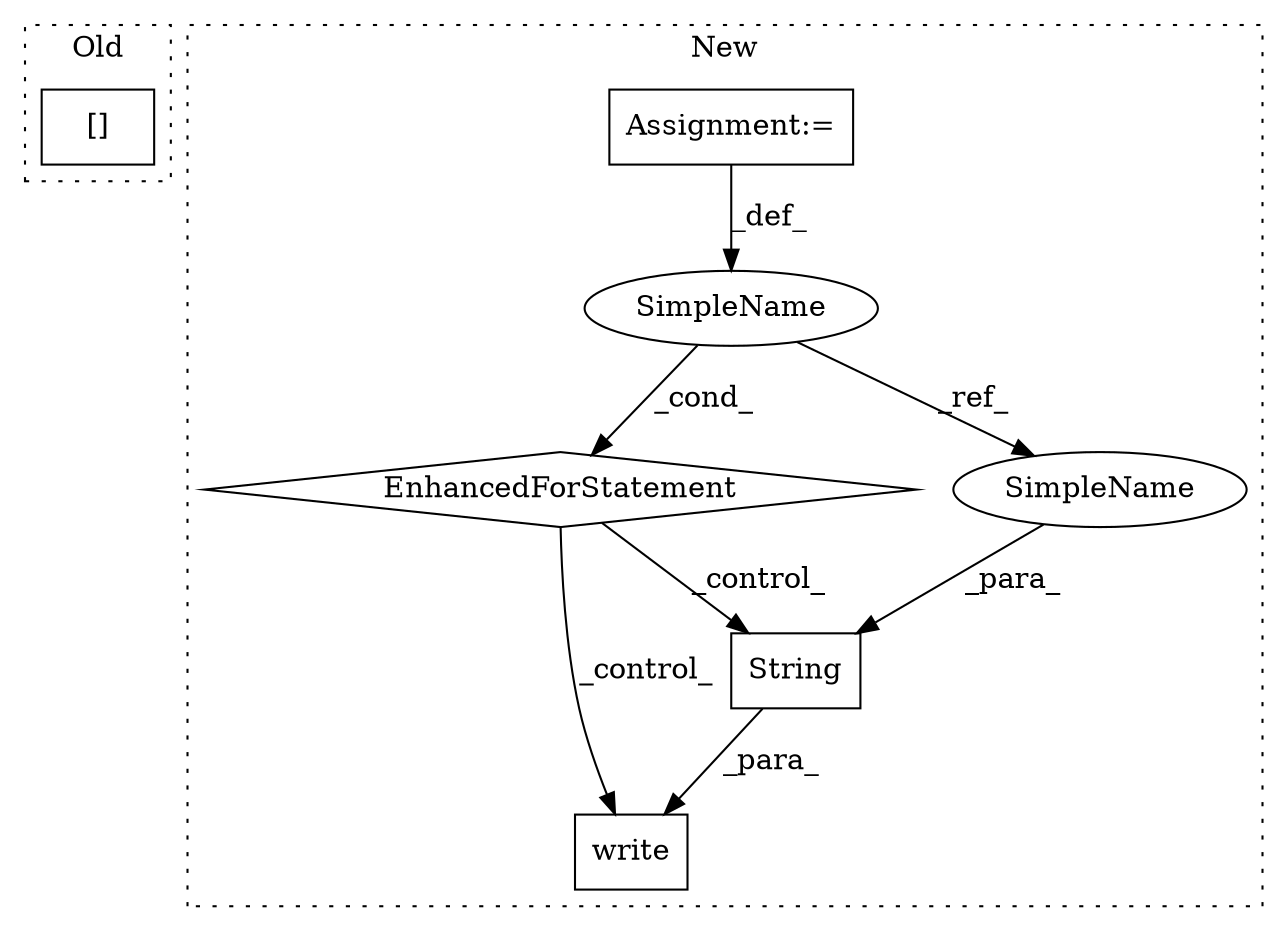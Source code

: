 digraph G {
subgraph cluster0 {
1 [label="[]" a="2" s="5367,5383" l="6,1" shape="box"];
label = "Old";
style="dotted";
}
subgraph cluster1 {
2 [label="write" a="32" s="4960,5028" l="6,1" shape="box"];
3 [label="EnhancedForStatement" a="70" s="4775,4848" l="53,2" shape="diamond"];
4 [label="SimpleName" a="42" s="4832" l="4" shape="ellipse"];
5 [label="Assignment:=" a="7" s="4775,4848" l="53,2" shape="box"];
6 [label="String" a="32" s="5008,5019" l="7,1" shape="box"];
7 [label="SimpleName" a="42" s="5015" l="4" shape="ellipse"];
label = "New";
style="dotted";
}
3 -> 6 [label="_control_"];
3 -> 2 [label="_control_"];
4 -> 7 [label="_ref_"];
4 -> 3 [label="_cond_"];
5 -> 4 [label="_def_"];
6 -> 2 [label="_para_"];
7 -> 6 [label="_para_"];
}